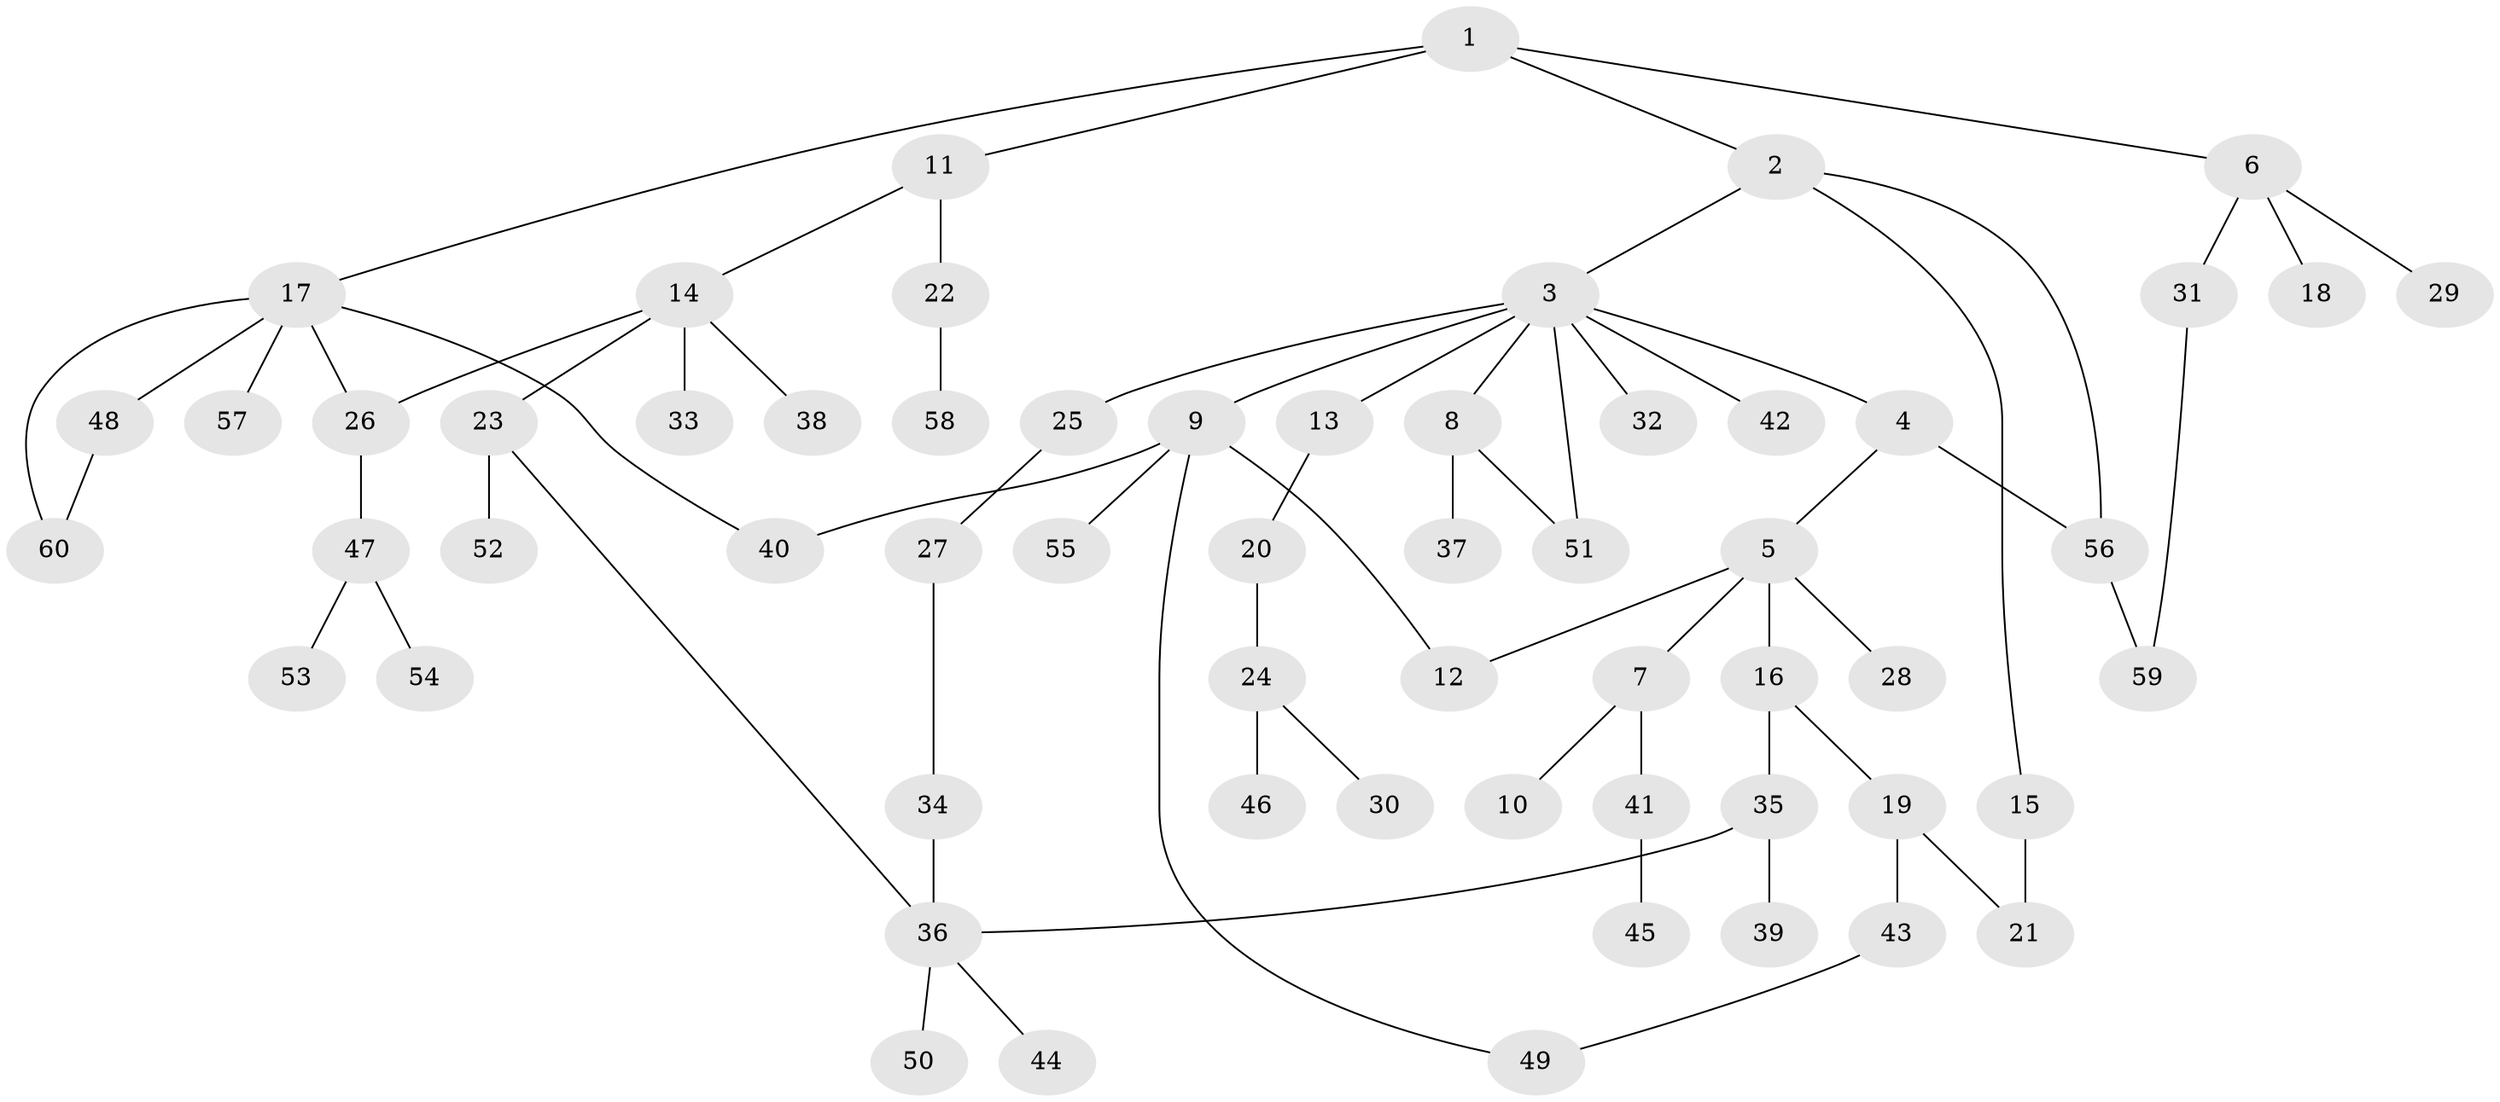 // coarse degree distribution, {2: 0.1111111111111111, 1: 0.7222222222222222, 3: 0.1111111111111111, 13: 0.05555555555555555}
// Generated by graph-tools (version 1.1) at 2025/45/03/04/25 21:45:23]
// undirected, 60 vertices, 70 edges
graph export_dot {
graph [start="1"]
  node [color=gray90,style=filled];
  1;
  2;
  3;
  4;
  5;
  6;
  7;
  8;
  9;
  10;
  11;
  12;
  13;
  14;
  15;
  16;
  17;
  18;
  19;
  20;
  21;
  22;
  23;
  24;
  25;
  26;
  27;
  28;
  29;
  30;
  31;
  32;
  33;
  34;
  35;
  36;
  37;
  38;
  39;
  40;
  41;
  42;
  43;
  44;
  45;
  46;
  47;
  48;
  49;
  50;
  51;
  52;
  53;
  54;
  55;
  56;
  57;
  58;
  59;
  60;
  1 -- 2;
  1 -- 6;
  1 -- 11;
  1 -- 17;
  2 -- 3;
  2 -- 15;
  2 -- 56;
  3 -- 4;
  3 -- 8;
  3 -- 9;
  3 -- 13;
  3 -- 25;
  3 -- 32;
  3 -- 42;
  3 -- 51;
  4 -- 5;
  4 -- 56;
  5 -- 7;
  5 -- 16;
  5 -- 28;
  5 -- 12;
  6 -- 18;
  6 -- 29;
  6 -- 31;
  7 -- 10;
  7 -- 41;
  8 -- 37;
  8 -- 51;
  9 -- 12;
  9 -- 55;
  9 -- 49;
  9 -- 40;
  11 -- 14;
  11 -- 22;
  13 -- 20;
  14 -- 23;
  14 -- 26;
  14 -- 33;
  14 -- 38;
  15 -- 21;
  16 -- 19;
  16 -- 35;
  17 -- 40;
  17 -- 48;
  17 -- 57;
  17 -- 60;
  17 -- 26;
  19 -- 21;
  19 -- 43;
  20 -- 24;
  22 -- 58;
  23 -- 52;
  23 -- 36;
  24 -- 30;
  24 -- 46;
  25 -- 27;
  26 -- 47;
  27 -- 34;
  31 -- 59;
  34 -- 36;
  35 -- 39;
  35 -- 36;
  36 -- 44;
  36 -- 50;
  41 -- 45;
  43 -- 49;
  47 -- 53;
  47 -- 54;
  48 -- 60;
  56 -- 59;
}
